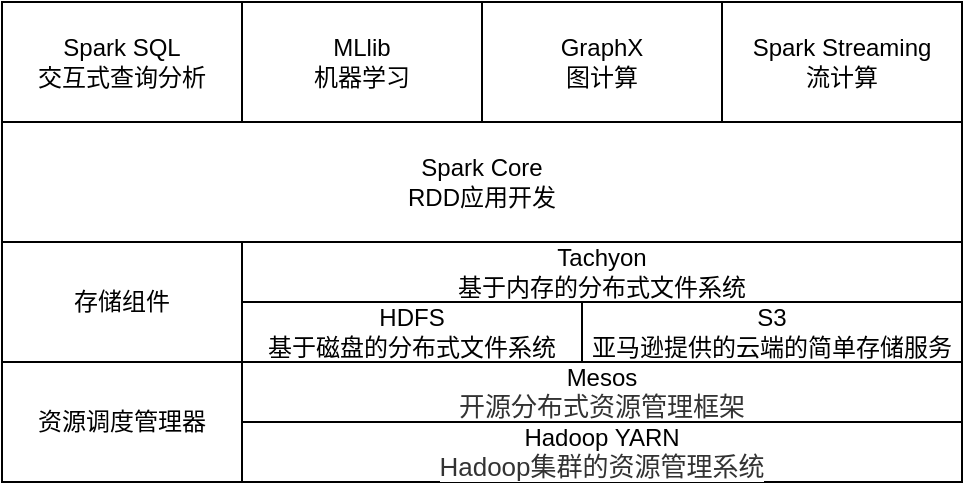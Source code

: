 <mxfile version="18.0.2" type="github">
  <diagram id="kADMr-lE3rvYrvvGyYCy" name="Page-1">
    <mxGraphModel dx="853" dy="415" grid="1" gridSize="10" guides="1" tooltips="1" connect="1" arrows="1" fold="1" page="1" pageScale="1" pageWidth="827" pageHeight="1169" math="0" shadow="0">
      <root>
        <mxCell id="0" />
        <mxCell id="1" parent="0" />
        <mxCell id="NJ4G6fYVSdSBXjogSDOQ-1" value="Spark Streaming&lt;br&gt;流计算" style="rounded=0;whiteSpace=wrap;html=1;" vertex="1" parent="1">
          <mxGeometry x="500" y="120" width="120" height="60" as="geometry" />
        </mxCell>
        <mxCell id="NJ4G6fYVSdSBXjogSDOQ-5" value="Spark SQL&lt;br&gt;交互式查询分析" style="rounded=0;whiteSpace=wrap;html=1;" vertex="1" parent="1">
          <mxGeometry x="140" y="120" width="120" height="60" as="geometry" />
        </mxCell>
        <mxCell id="NJ4G6fYVSdSBXjogSDOQ-6" value="MLlib&lt;br&gt;机器学习" style="rounded=0;whiteSpace=wrap;html=1;" vertex="1" parent="1">
          <mxGeometry x="260" y="120" width="120" height="60" as="geometry" />
        </mxCell>
        <mxCell id="NJ4G6fYVSdSBXjogSDOQ-7" value="GraphX&lt;br&gt;图计算" style="rounded=0;whiteSpace=wrap;html=1;" vertex="1" parent="1">
          <mxGeometry x="380" y="120" width="120" height="60" as="geometry" />
        </mxCell>
        <mxCell id="NJ4G6fYVSdSBXjogSDOQ-29" value="Spark Core&lt;br&gt;RDD应用开发" style="rounded=0;whiteSpace=wrap;html=1;" vertex="1" parent="1">
          <mxGeometry x="140" y="180" width="480" height="60" as="geometry" />
        </mxCell>
        <mxCell id="NJ4G6fYVSdSBXjogSDOQ-30" value="存储组件" style="rounded=0;whiteSpace=wrap;html=1;" vertex="1" parent="1">
          <mxGeometry x="140" y="240" width="120" height="60" as="geometry" />
        </mxCell>
        <mxCell id="NJ4G6fYVSdSBXjogSDOQ-32" value="Tachyon&lt;br&gt;基于内存的分布式文件系统" style="rounded=0;whiteSpace=wrap;html=1;" vertex="1" parent="1">
          <mxGeometry x="260" y="240" width="360" height="30" as="geometry" />
        </mxCell>
        <mxCell id="NJ4G6fYVSdSBXjogSDOQ-34" value="S3&lt;br&gt;亚马逊提供的云端的简单存储服务" style="rounded=0;whiteSpace=wrap;html=1;" vertex="1" parent="1">
          <mxGeometry x="430" y="270" width="190" height="30" as="geometry" />
        </mxCell>
        <mxCell id="NJ4G6fYVSdSBXjogSDOQ-36" value="HDFS&lt;br&gt;基于磁盘的分布式文件系统" style="rounded=0;whiteSpace=wrap;html=1;" vertex="1" parent="1">
          <mxGeometry x="260" y="270" width="170" height="30" as="geometry" />
        </mxCell>
        <mxCell id="NJ4G6fYVSdSBXjogSDOQ-38" value="Mesos&lt;br&gt;&lt;span style=&quot;color: rgb(51, 51, 51); font-family: Arial, sans-serif; font-size: 13px; text-align: start; background-color: rgb(255, 255, 255);&quot;&gt;开源分布式资源管理框架&lt;/span&gt;" style="rounded=0;whiteSpace=wrap;html=1;" vertex="1" parent="1">
          <mxGeometry x="260" y="300" width="360" height="30" as="geometry" />
        </mxCell>
        <mxCell id="NJ4G6fYVSdSBXjogSDOQ-40" value="Hadoop YARN&lt;br&gt;&lt;span style=&quot;color: rgb(51, 51, 51); font-family: Arial, sans-serif; font-size: 13px; text-align: start; background-color: rgb(255, 255, 255);&quot;&gt;Hadoop集群的资源管理系统&lt;/span&gt;" style="rounded=0;whiteSpace=wrap;html=1;" vertex="1" parent="1">
          <mxGeometry x="260" y="330" width="360" height="30" as="geometry" />
        </mxCell>
        <mxCell id="NJ4G6fYVSdSBXjogSDOQ-41" value="资源调度管理器" style="rounded=0;whiteSpace=wrap;html=1;" vertex="1" parent="1">
          <mxGeometry x="140" y="300" width="120" height="60" as="geometry" />
        </mxCell>
      </root>
    </mxGraphModel>
  </diagram>
</mxfile>
